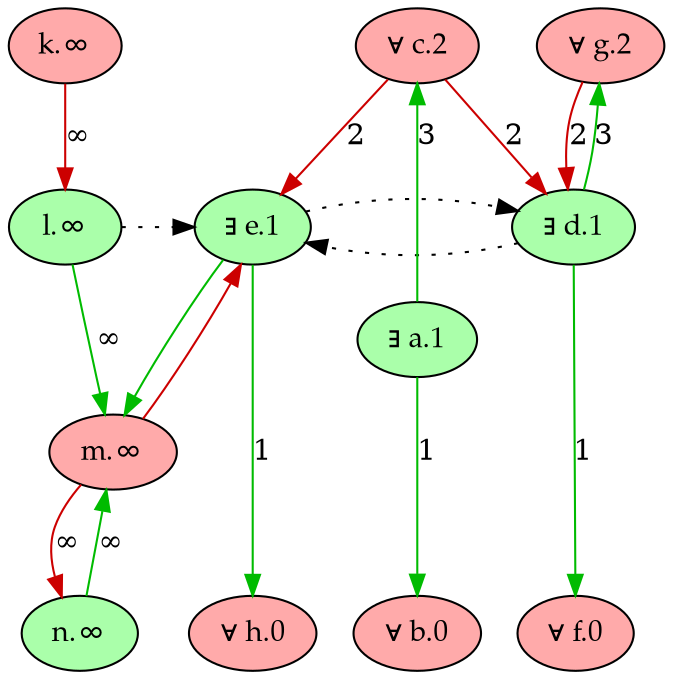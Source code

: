 digraph {
    rankdir="TB"
    node [style=filled fontname="Palatino"]
    node [fillcolor="#AAFFAA"]
    "e" [label="∃ e.1"]
    "d" [label="∃ d.1"]
    "a" [label="∃ a.1"]
    "l" [label="l.∞"]
    "n" [label="n.∞"]
    node [fillcolor="#FFAAAA"]
    "b" [label="∀ b.0"]
    "f" [label="∀ f.0"]
    "h" [label="∀ h.0"]
    "c" [label="∀ c.2"]
    "g" [label="∀ g.2"]
    "k" [label="k.∞"]
    "m" [label="m.∞"]
  edge [color="#00BB00" style="solid" dir="forward" label="1"]
        "a" -> "b" 
        "d" -> "f" 
        "e" -> "h" 
  edge [color="#00BB00" style="solid" dir="forward" label="3"]
        "a" -> "c" 
        "d" -> "g" 
  edge [color="#CC0000" style="solid" dir="forward" label="∞"]
        "k" -> "l" 
        "m" -> "n" 
  edge [color="#CC0000" style="solid" dir="forward" label="2"]
        "c" -> "d" 
        "c" -> "e" 
        "g" -> "d" 
  edge [color="#00BB00" style="solid" dir="forward" label="∞"]
        "l" -> "m" 
        "n" -> "m" 
  edge [color="#00BB00" style="solid" dir="forward" label=""]
        "e" -> "m" 
  edge [color="#CC0000" style="solid" dir="forward" label=""]
        "m" -> "e" 
  edge [color="black" style="dotted" dir="forward" label="" constraint=false]
        "l" -> "e" 
        "d" -> "e" 
        "e" -> "d" 
    {rank = max b f h}
    {rank = min c g}
}
